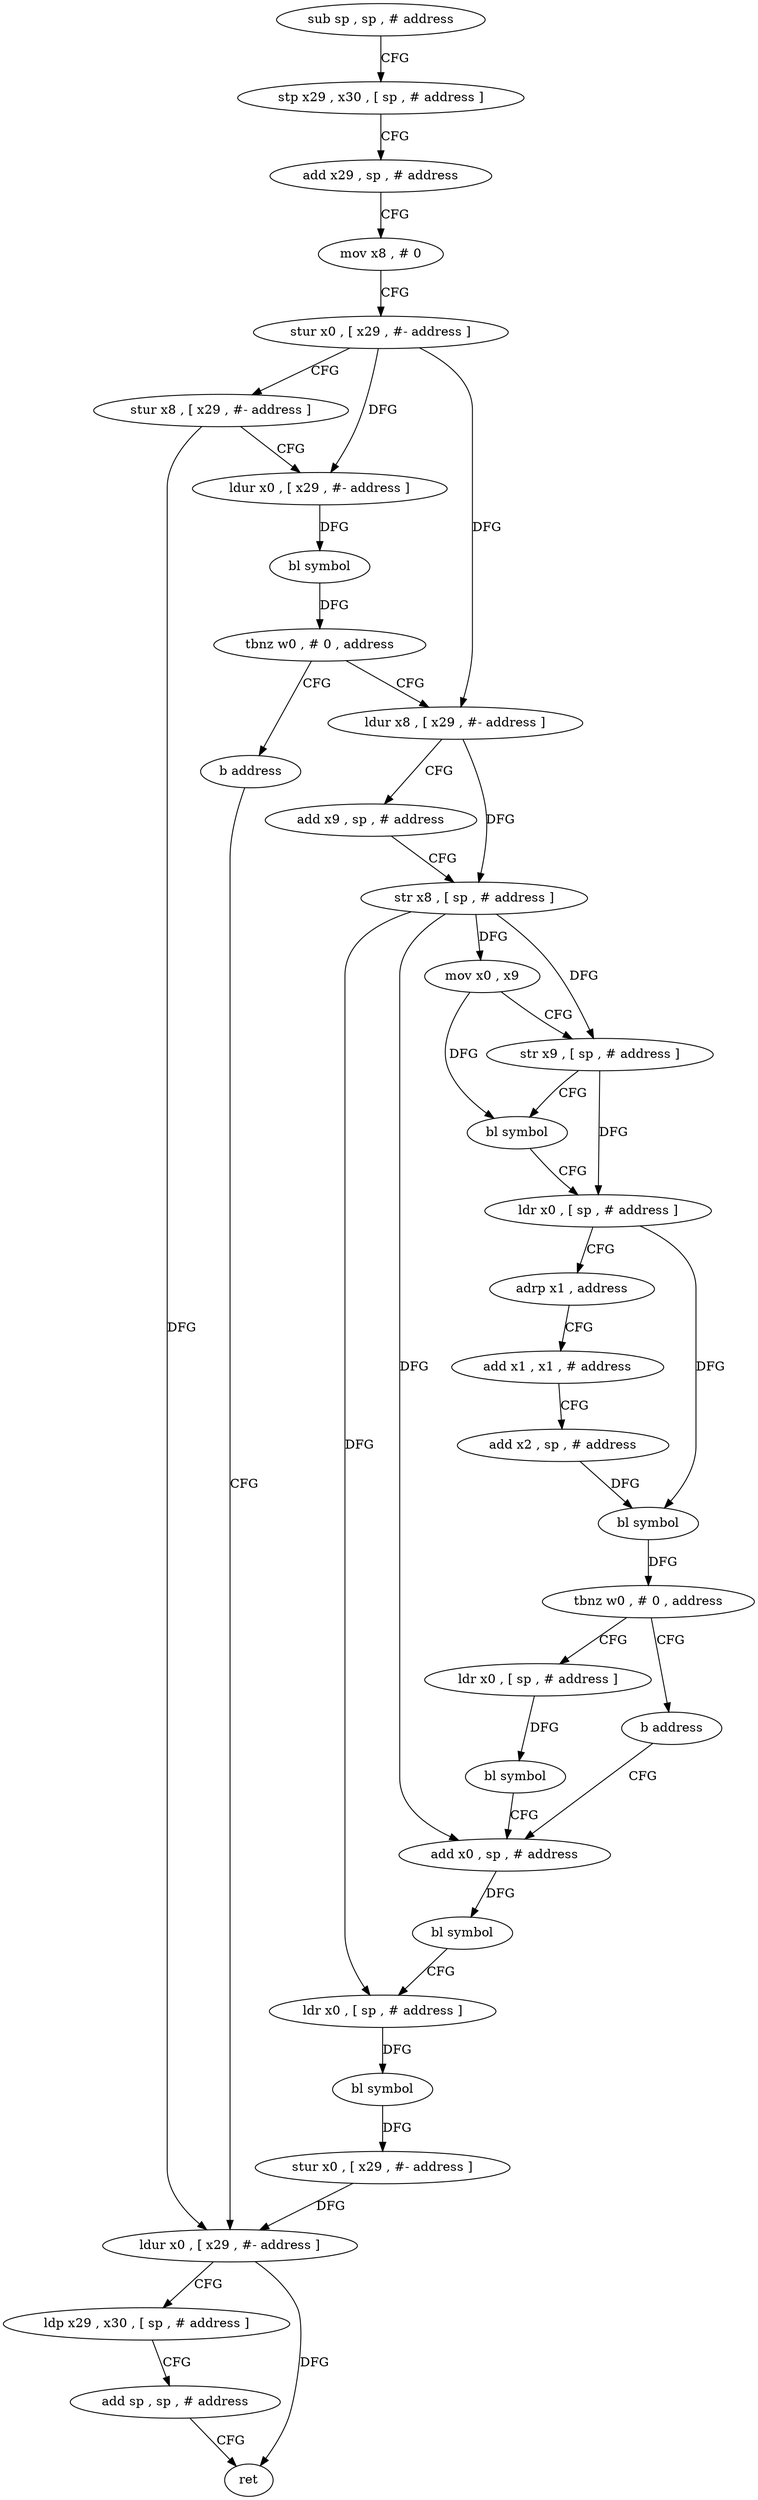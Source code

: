 digraph "func" {
"172108" [label = "sub sp , sp , # address" ]
"172112" [label = "stp x29 , x30 , [ sp , # address ]" ]
"172116" [label = "add x29 , sp , # address" ]
"172120" [label = "mov x8 , # 0" ]
"172124" [label = "stur x0 , [ x29 , #- address ]" ]
"172128" [label = "stur x8 , [ x29 , #- address ]" ]
"172132" [label = "ldur x0 , [ x29 , #- address ]" ]
"172136" [label = "bl symbol" ]
"172140" [label = "tbnz w0 , # 0 , address" ]
"172148" [label = "ldur x8 , [ x29 , #- address ]" ]
"172144" [label = "b address" ]
"172152" [label = "add x9 , sp , # address" ]
"172156" [label = "str x8 , [ sp , # address ]" ]
"172160" [label = "mov x0 , x9" ]
"172164" [label = "str x9 , [ sp , # address ]" ]
"172168" [label = "bl symbol" ]
"172172" [label = "ldr x0 , [ sp , # address ]" ]
"172176" [label = "adrp x1 , address" ]
"172180" [label = "add x1 , x1 , # address" ]
"172184" [label = "add x2 , sp , # address" ]
"172188" [label = "bl symbol" ]
"172192" [label = "tbnz w0 , # 0 , address" ]
"172200" [label = "ldr x0 , [ sp , # address ]" ]
"172196" [label = "b address" ]
"172228" [label = "ldur x0 , [ x29 , #- address ]" ]
"172204" [label = "bl symbol" ]
"172208" [label = "add x0 , sp , # address" ]
"172232" [label = "ldp x29 , x30 , [ sp , # address ]" ]
"172236" [label = "add sp , sp , # address" ]
"172240" [label = "ret" ]
"172212" [label = "bl symbol" ]
"172216" [label = "ldr x0 , [ sp , # address ]" ]
"172220" [label = "bl symbol" ]
"172224" [label = "stur x0 , [ x29 , #- address ]" ]
"172108" -> "172112" [ label = "CFG" ]
"172112" -> "172116" [ label = "CFG" ]
"172116" -> "172120" [ label = "CFG" ]
"172120" -> "172124" [ label = "CFG" ]
"172124" -> "172128" [ label = "CFG" ]
"172124" -> "172132" [ label = "DFG" ]
"172124" -> "172148" [ label = "DFG" ]
"172128" -> "172132" [ label = "CFG" ]
"172128" -> "172228" [ label = "DFG" ]
"172132" -> "172136" [ label = "DFG" ]
"172136" -> "172140" [ label = "DFG" ]
"172140" -> "172148" [ label = "CFG" ]
"172140" -> "172144" [ label = "CFG" ]
"172148" -> "172152" [ label = "CFG" ]
"172148" -> "172156" [ label = "DFG" ]
"172144" -> "172228" [ label = "CFG" ]
"172152" -> "172156" [ label = "CFG" ]
"172156" -> "172160" [ label = "DFG" ]
"172156" -> "172216" [ label = "DFG" ]
"172156" -> "172164" [ label = "DFG" ]
"172156" -> "172208" [ label = "DFG" ]
"172160" -> "172164" [ label = "CFG" ]
"172160" -> "172168" [ label = "DFG" ]
"172164" -> "172168" [ label = "CFG" ]
"172164" -> "172172" [ label = "DFG" ]
"172168" -> "172172" [ label = "CFG" ]
"172172" -> "172176" [ label = "CFG" ]
"172172" -> "172188" [ label = "DFG" ]
"172176" -> "172180" [ label = "CFG" ]
"172180" -> "172184" [ label = "CFG" ]
"172184" -> "172188" [ label = "DFG" ]
"172188" -> "172192" [ label = "DFG" ]
"172192" -> "172200" [ label = "CFG" ]
"172192" -> "172196" [ label = "CFG" ]
"172200" -> "172204" [ label = "DFG" ]
"172196" -> "172208" [ label = "CFG" ]
"172228" -> "172232" [ label = "CFG" ]
"172228" -> "172240" [ label = "DFG" ]
"172204" -> "172208" [ label = "CFG" ]
"172208" -> "172212" [ label = "DFG" ]
"172232" -> "172236" [ label = "CFG" ]
"172236" -> "172240" [ label = "CFG" ]
"172212" -> "172216" [ label = "CFG" ]
"172216" -> "172220" [ label = "DFG" ]
"172220" -> "172224" [ label = "DFG" ]
"172224" -> "172228" [ label = "DFG" ]
}
